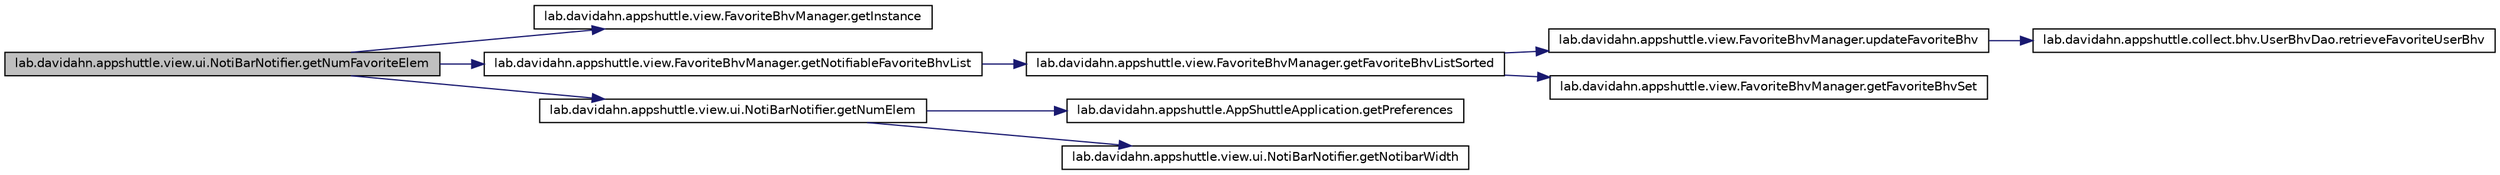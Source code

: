 digraph G
{
 // INTERACTIVE_SVG=YES
  edge [fontname="Helvetica",fontsize="10",labelfontname="Helvetica",labelfontsize="10"];
  node [fontname="Helvetica",fontsize="10",shape=record];
  rankdir="LR";
  Node1 [label="lab.davidahn.appshuttle.view.ui.NotiBarNotifier.getNumFavoriteElem",height=0.2,width=0.4,color="black", fillcolor="grey75", style="filled" fontcolor="black"];
  Node1 -> Node2 [color="midnightblue",fontsize="10",style="solid"];
  Node2 [label="lab.davidahn.appshuttle.view.FavoriteBhvManager.getInstance",height=0.2,width=0.4,color="black", fillcolor="white", style="filled",URL="$classlab_1_1davidahn_1_1appshuttle_1_1view_1_1_favorite_bhv_manager.html#ab92b1c857b0fdd635723335be0bde5e7"];
  Node1 -> Node3 [color="midnightblue",fontsize="10",style="solid"];
  Node3 [label="lab.davidahn.appshuttle.view.FavoriteBhvManager.getNotifiableFavoriteBhvList",height=0.2,width=0.4,color="black", fillcolor="white", style="filled",URL="$classlab_1_1davidahn_1_1appshuttle_1_1view_1_1_favorite_bhv_manager.html#a93308cece9a6a14f27a3866986730e8d"];
  Node3 -> Node4 [color="midnightblue",fontsize="10",style="solid"];
  Node4 [label="lab.davidahn.appshuttle.view.FavoriteBhvManager.getFavoriteBhvListSorted",height=0.2,width=0.4,color="black", fillcolor="white", style="filled",URL="$classlab_1_1davidahn_1_1appshuttle_1_1view_1_1_favorite_bhv_manager.html#aba5d587e43f97309c98ccd9e4fe42ca4"];
  Node4 -> Node5 [color="midnightblue",fontsize="10",style="solid"];
  Node5 [label="lab.davidahn.appshuttle.view.FavoriteBhvManager.updateFavoriteBhv",height=0.2,width=0.4,color="black", fillcolor="white", style="filled",URL="$classlab_1_1davidahn_1_1appshuttle_1_1view_1_1_favorite_bhv_manager.html#a512ba14af7e6330d226a026384514a8b"];
  Node5 -> Node6 [color="midnightblue",fontsize="10",style="solid"];
  Node6 [label="lab.davidahn.appshuttle.collect.bhv.UserBhvDao.retrieveFavoriteUserBhv",height=0.2,width=0.4,color="black", fillcolor="white", style="filled",URL="$classlab_1_1davidahn_1_1appshuttle_1_1collect_1_1bhv_1_1_user_bhv_dao.html#a25e1efeaeec8508360a9d8a4c417a9e1"];
  Node4 -> Node7 [color="midnightblue",fontsize="10",style="solid"];
  Node7 [label="lab.davidahn.appshuttle.view.FavoriteBhvManager.getFavoriteBhvSet",height=0.2,width=0.4,color="black", fillcolor="white", style="filled",URL="$classlab_1_1davidahn_1_1appshuttle_1_1view_1_1_favorite_bhv_manager.html#ab20144f0da1fe5a22731ac49d6c5c05a"];
  Node1 -> Node8 [color="midnightblue",fontsize="10",style="solid"];
  Node8 [label="lab.davidahn.appshuttle.view.ui.NotiBarNotifier.getNumElem",height=0.2,width=0.4,color="black", fillcolor="white", style="filled",URL="$classlab_1_1davidahn_1_1appshuttle_1_1view_1_1ui_1_1_noti_bar_notifier.html#ae9ddd6bb783d361bc8b7c7f88625255f"];
  Node8 -> Node9 [color="midnightblue",fontsize="10",style="solid"];
  Node9 [label="lab.davidahn.appshuttle.AppShuttleApplication.getPreferences",height=0.2,width=0.4,color="black", fillcolor="white", style="filled",URL="$classlab_1_1davidahn_1_1appshuttle_1_1_app_shuttle_application.html#ae46ed63b120534585fb15e7d5ed5593a"];
  Node8 -> Node10 [color="midnightblue",fontsize="10",style="solid"];
  Node10 [label="lab.davidahn.appshuttle.view.ui.NotiBarNotifier.getNotibarWidth",height=0.2,width=0.4,color="black", fillcolor="white", style="filled",URL="$classlab_1_1davidahn_1_1appshuttle_1_1view_1_1ui_1_1_noti_bar_notifier.html#a6ea620431f38a93a4937640b3d00a861"];
}
